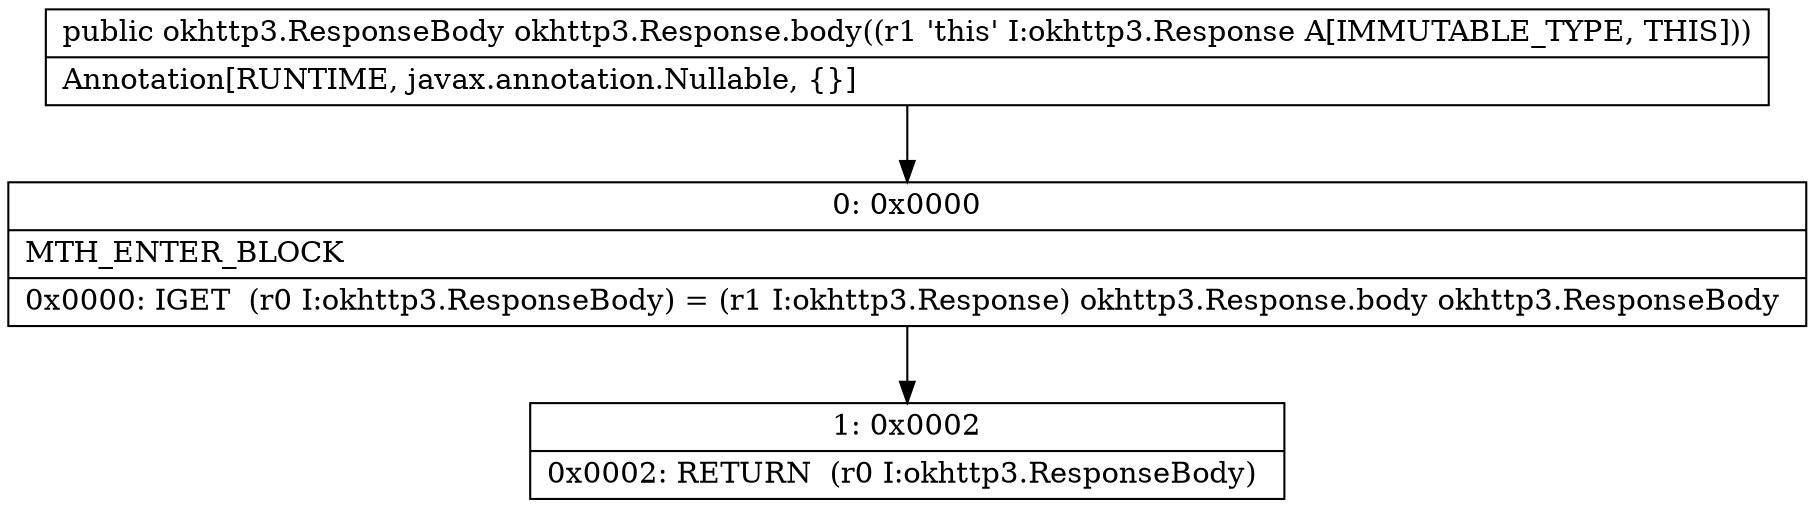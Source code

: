 digraph "CFG forokhttp3.Response.body()Lokhttp3\/ResponseBody;" {
Node_0 [shape=record,label="{0\:\ 0x0000|MTH_ENTER_BLOCK\l|0x0000: IGET  (r0 I:okhttp3.ResponseBody) = (r1 I:okhttp3.Response) okhttp3.Response.body okhttp3.ResponseBody \l}"];
Node_1 [shape=record,label="{1\:\ 0x0002|0x0002: RETURN  (r0 I:okhttp3.ResponseBody) \l}"];
MethodNode[shape=record,label="{public okhttp3.ResponseBody okhttp3.Response.body((r1 'this' I:okhttp3.Response A[IMMUTABLE_TYPE, THIS]))  | Annotation[RUNTIME, javax.annotation.Nullable, \{\}]\l}"];
MethodNode -> Node_0;
Node_0 -> Node_1;
}

